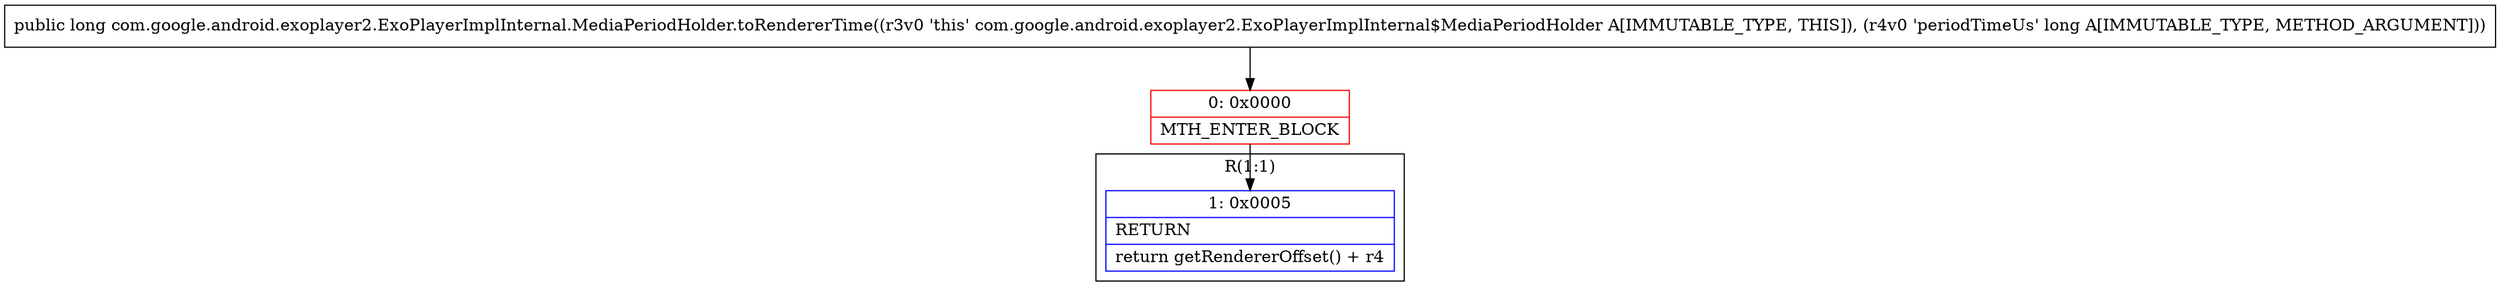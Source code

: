 digraph "CFG forcom.google.android.exoplayer2.ExoPlayerImplInternal.MediaPeriodHolder.toRendererTime(J)J" {
subgraph cluster_Region_202516472 {
label = "R(1:1)";
node [shape=record,color=blue];
Node_1 [shape=record,label="{1\:\ 0x0005|RETURN\l|return getRendererOffset() + r4\l}"];
}
Node_0 [shape=record,color=red,label="{0\:\ 0x0000|MTH_ENTER_BLOCK\l}"];
MethodNode[shape=record,label="{public long com.google.android.exoplayer2.ExoPlayerImplInternal.MediaPeriodHolder.toRendererTime((r3v0 'this' com.google.android.exoplayer2.ExoPlayerImplInternal$MediaPeriodHolder A[IMMUTABLE_TYPE, THIS]), (r4v0 'periodTimeUs' long A[IMMUTABLE_TYPE, METHOD_ARGUMENT])) }"];
MethodNode -> Node_0;
Node_0 -> Node_1;
}

